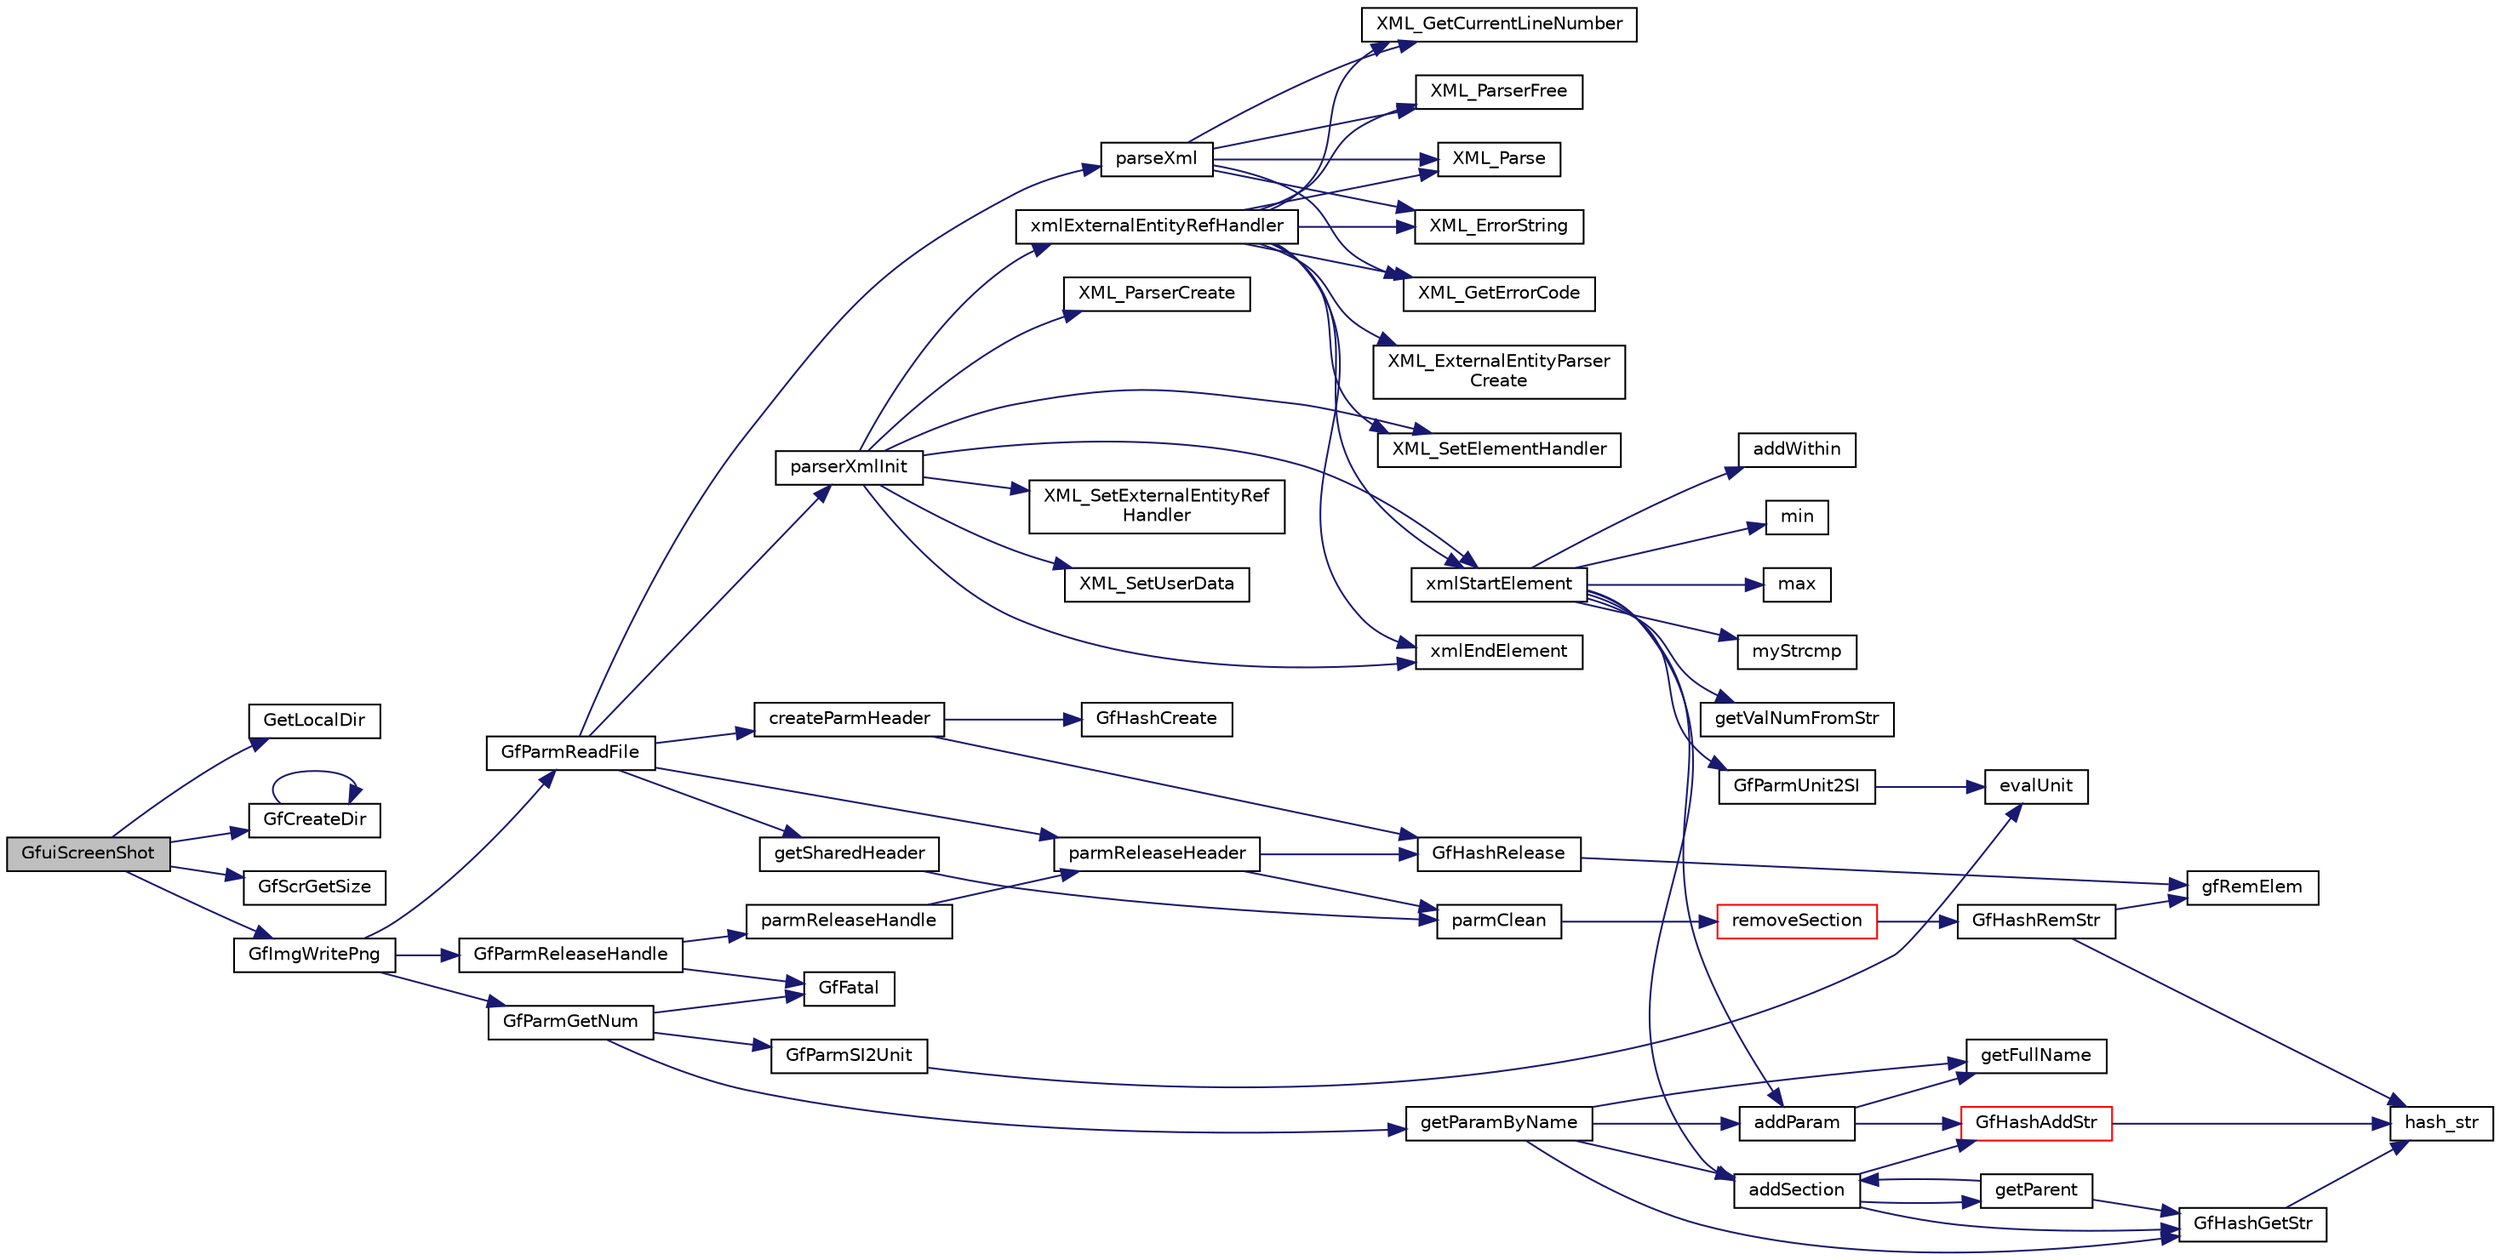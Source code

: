 digraph "GfuiScreenShot"
{
  edge [fontname="Helvetica",fontsize="10",labelfontname="Helvetica",labelfontsize="10"];
  node [fontname="Helvetica",fontsize="10",shape=record];
  rankdir="LR";
  Node1 [label="GfuiScreenShot",height=0.2,width=0.4,color="black", fillcolor="grey75", style="filled", fontcolor="black"];
  Node1 -> Node2 [color="midnightblue",fontsize="10",style="solid",fontname="Helvetica"];
  Node2 [label="GetLocalDir",height=0.2,width=0.4,color="black", fillcolor="white", style="filled",URL="$tgf_8cpp.html#ae34eae3991aacabaf9c64025449d8c87"];
  Node1 -> Node3 [color="midnightblue",fontsize="10",style="solid",fontname="Helvetica"];
  Node3 [label="GfCreateDir",height=0.2,width=0.4,color="black", fillcolor="white", style="filled",URL="$tgf_8cpp.html#a4ace7663701434fc0b5e11711c3a6478",tooltip="Create directory for given path recursively, so all missing parent directories are created as well..."];
  Node3 -> Node3 [color="midnightblue",fontsize="10",style="solid",fontname="Helvetica"];
  Node1 -> Node4 [color="midnightblue",fontsize="10",style="solid",fontname="Helvetica"];
  Node4 [label="GfScrGetSize",height=0.2,width=0.4,color="black", fillcolor="white", style="filled",URL="$group__screen.html#gadcb66ba3f12ba1cb4c98367898c7f432",tooltip="Get the screen and viewport sizes. "];
  Node1 -> Node5 [color="midnightblue",fontsize="10",style="solid",fontname="Helvetica"];
  Node5 [label="GfImgWritePng",height=0.2,width=0.4,color="black", fillcolor="white", style="filled",URL="$group__img.html#gacf644f0b79484199d0c32f63e8e3ed67",tooltip="Write a buffer to a png image on disk. "];
  Node5 -> Node6 [color="midnightblue",fontsize="10",style="solid",fontname="Helvetica"];
  Node6 [label="GfParmReadFile",height=0.2,width=0.4,color="black", fillcolor="white", style="filled",URL="$group__paramsfile.html#ga86fccfc1b5f8abf4ef6546896abd1e4f",tooltip="Read parameter set from file and return handle to parameter set. "];
  Node6 -> Node7 [color="midnightblue",fontsize="10",style="solid",fontname="Helvetica"];
  Node7 [label="getSharedHeader",height=0.2,width=0.4,color="black", fillcolor="white", style="filled",URL="$group__paramshelper.html#ga5935841c26ba851b585d1b06a06b04f9",tooltip="Helper function for looking up parameter sets in the cache. "];
  Node7 -> Node8 [color="midnightblue",fontsize="10",style="solid",fontname="Helvetica"];
  Node8 [label="parmClean",height=0.2,width=0.4,color="black", fillcolor="white", style="filled",URL="$group__paramshelper.html#gaac5f3f388c857d021c431414dc192346",tooltip="Helper function to release the parameter set content. "];
  Node8 -> Node9 [color="midnightblue",fontsize="10",style="solid",fontname="Helvetica"];
  Node9 [label="removeSection",height=0.2,width=0.4,color="red", fillcolor="white", style="filled",URL="$group__paramshelper.html#gac51895ad01bc596f2891d7f1dce31a3b",tooltip="Helper function to remove a section and its contents (subsections, elements). "];
  Node9 -> Node10 [color="midnightblue",fontsize="10",style="solid",fontname="Helvetica"];
  Node10 [label="GfHashRemStr",height=0.2,width=0.4,color="black", fillcolor="white", style="filled",URL="$group__hash.html#gac3be5c7744cd56beaed1632489e56d7d",tooltip="Remove an element with a string key from a hash table. "];
  Node10 -> Node11 [color="midnightblue",fontsize="10",style="solid",fontname="Helvetica"];
  Node11 [label="hash_str",height=0.2,width=0.4,color="black", fillcolor="white", style="filled",URL="$hash_8cpp.html#a54816daefc845f0b3ade33c7243c6b71"];
  Node10 -> Node12 [color="midnightblue",fontsize="10",style="solid",fontname="Helvetica"];
  Node12 [label="gfRemElem",height=0.2,width=0.4,color="black", fillcolor="white", style="filled",URL="$hash_8cpp.html#ad7fbb4bb2471283e27a8104d62d88720",tooltip="Remove a table element. "];
  Node6 -> Node13 [color="midnightblue",fontsize="10",style="solid",fontname="Helvetica"];
  Node13 [label="createParmHeader",height=0.2,width=0.4,color="black", fillcolor="white", style="filled",URL="$group__paramshelper.html#ga51eeeb22e31263d97660ac17f4523059",tooltip="Helper function to create header for parameter set handle. "];
  Node13 -> Node14 [color="midnightblue",fontsize="10",style="solid",fontname="Helvetica"];
  Node14 [label="GfHashCreate",height=0.2,width=0.4,color="black", fillcolor="white", style="filled",URL="$group__hash.html#ga2f9ae7e2ca54b135a6fed903b26a51c3",tooltip="Create a new hash table. "];
  Node13 -> Node15 [color="midnightblue",fontsize="10",style="solid",fontname="Helvetica"];
  Node15 [label="GfHashRelease",height=0.2,width=0.4,color="black", fillcolor="white", style="filled",URL="$group__hash.html#ga7a1013beb031af3ded1251fb41ba0ae2",tooltip="Release a hash table. "];
  Node15 -> Node12 [color="midnightblue",fontsize="10",style="solid",fontname="Helvetica"];
  Node6 -> Node16 [color="midnightblue",fontsize="10",style="solid",fontname="Helvetica"];
  Node16 [label="parserXmlInit",height=0.2,width=0.4,color="black", fillcolor="white", style="filled",URL="$group__paramshelper.html#gac858836123c9b216a1ac07054f1c622e",tooltip="Helper function to set up XML parser in parmHandle. "];
  Node16 -> Node17 [color="midnightblue",fontsize="10",style="solid",fontname="Helvetica"];
  Node17 [label="XML_ParserCreate",height=0.2,width=0.4,color="black", fillcolor="white", style="filled",URL="$xmlparse_8h.html#ade0dde4b0e968d0ca6276f44576e13f7"];
  Node16 -> Node18 [color="midnightblue",fontsize="10",style="solid",fontname="Helvetica"];
  Node18 [label="XML_SetElementHandler",height=0.2,width=0.4,color="black", fillcolor="white", style="filled",URL="$xmlparse_8h.html#a8196f30d3a7d9af1d4ef6d19393670ce"];
  Node16 -> Node19 [color="midnightblue",fontsize="10",style="solid",fontname="Helvetica"];
  Node19 [label="xmlStartElement",height=0.2,width=0.4,color="black", fillcolor="white", style="filled",URL="$group__paramshelper.html#ga45d22a41d2ebfe64d6d62222ce1f799c",tooltip="Helper function to process opening XML elements. "];
  Node19 -> Node20 [color="midnightblue",fontsize="10",style="solid",fontname="Helvetica"];
  Node20 [label="min",height=0.2,width=0.4,color="black", fillcolor="white", style="filled",URL="$_basic_8h.html#a07ea3b7c7ac18b96fd67ba3a6757ceb2"];
  Node19 -> Node21 [color="midnightblue",fontsize="10",style="solid",fontname="Helvetica"];
  Node21 [label="max",height=0.2,width=0.4,color="black", fillcolor="white", style="filled",URL="$_basic_8h.html#a5d2b2bbbf85f9a5ef76ff76cf42a4e69"];
  Node19 -> Node22 [color="midnightblue",fontsize="10",style="solid",fontname="Helvetica"];
  Node22 [label="myStrcmp",height=0.2,width=0.4,color="black", fillcolor="white", style="filled",URL="$params_8cpp.html#abe4e52c180f7f323352a4d231263478c"];
  Node19 -> Node23 [color="midnightblue",fontsize="10",style="solid",fontname="Helvetica"];
  Node23 [label="addSection",height=0.2,width=0.4,color="black", fillcolor="white", style="filled",URL="$group__paramshelper.html#ga56946944d68598d938e65db86ce1221f",tooltip="Helper function to add a section to a parameter set. "];
  Node23 -> Node24 [color="midnightblue",fontsize="10",style="solid",fontname="Helvetica"];
  Node24 [label="GfHashGetStr",height=0.2,width=0.4,color="black", fillcolor="white", style="filled",URL="$group__hash.html#ga4e47f57400b95ab9b6fe918c123fdb26",tooltip="Get the user data associated with a string key. "];
  Node24 -> Node11 [color="midnightblue",fontsize="10",style="solid",fontname="Helvetica"];
  Node23 -> Node25 [color="midnightblue",fontsize="10",style="solid",fontname="Helvetica"];
  Node25 [label="getParent",height=0.2,width=0.4,color="black", fillcolor="white", style="filled",URL="$group__paramshelper.html#ga6d2007ad14ed22efb2237f09c9c2649a",tooltip="Helper function to get (or create if not found) parent section of section given in sectionName..."];
  Node25 -> Node24 [color="midnightblue",fontsize="10",style="solid",fontname="Helvetica"];
  Node25 -> Node23 [color="midnightblue",fontsize="10",style="solid",fontname="Helvetica"];
  Node23 -> Node26 [color="midnightblue",fontsize="10",style="solid",fontname="Helvetica"];
  Node26 [label="GfHashAddStr",height=0.2,width=0.4,color="red", fillcolor="white", style="filled",URL="$group__hash.html#gaa7a49ed4d630a0a86a829bd8f77f75f6",tooltip="Add an element with a string key to a hash table. "];
  Node26 -> Node11 [color="midnightblue",fontsize="10",style="solid",fontname="Helvetica"];
  Node19 -> Node27 [color="midnightblue",fontsize="10",style="solid",fontname="Helvetica"];
  Node27 [label="addParam",height=0.2,width=0.4,color="black", fillcolor="white", style="filled",URL="$group__paramshelper.html#gaf202744654cbc648b47479f30ccc3a8c",tooltip="Helper function to add parameter, does not check for duplicated name. "];
  Node27 -> Node28 [color="midnightblue",fontsize="10",style="solid",fontname="Helvetica"];
  Node28 [label="getFullName",height=0.2,width=0.4,color="black", fillcolor="white", style="filled",URL="$group__paramshelper.html#gaf12253922391ef1139cd12f2a0ffa5ea",tooltip="Helper function to get the full name of a parameter (full name: \"sectionName/paramName\"). "];
  Node27 -> Node26 [color="midnightblue",fontsize="10",style="solid",fontname="Helvetica"];
  Node19 -> Node29 [color="midnightblue",fontsize="10",style="solid",fontname="Helvetica"];
  Node29 [label="getValNumFromStr",height=0.2,width=0.4,color="black", fillcolor="white", style="filled",URL="$group__paramshelper.html#ga3228b857edd4ab506cbc751eff895f77",tooltip="Helper function to parse number. "];
  Node19 -> Node30 [color="midnightblue",fontsize="10",style="solid",fontname="Helvetica"];
  Node30 [label="GfParmUnit2SI",height=0.2,width=0.4,color="black", fillcolor="white", style="filled",URL="$group__paramsdata.html#ga86ff634469b4c8640498bc574735a398",tooltip="Convert a value given in unit to SI. "];
  Node30 -> Node31 [color="midnightblue",fontsize="10",style="solid",fontname="Helvetica"];
  Node31 [label="evalUnit",height=0.2,width=0.4,color="black", fillcolor="white", style="filled",URL="$group__paramshelper.html#ga939d9b995855a1e99d2ed2591692c71d",tooltip="Support function to multiply or divide dest with unit conversion factor. "];
  Node19 -> Node32 [color="midnightblue",fontsize="10",style="solid",fontname="Helvetica"];
  Node32 [label="addWithin",height=0.2,width=0.4,color="black", fillcolor="white", style="filled",URL="$group__paramshelper.html#ga3d4c07b7c028dd4071be3452983b6bab",tooltip="Helper function to add \"within\" options to parameter curParam. "];
  Node16 -> Node33 [color="midnightblue",fontsize="10",style="solid",fontname="Helvetica"];
  Node33 [label="xmlEndElement",height=0.2,width=0.4,color="black", fillcolor="white", style="filled",URL="$group__paramshelper.html#ga48f0e93d727aea78b8dadfb8e859c26d",tooltip="Helper function to process closing XML elements. "];
  Node16 -> Node34 [color="midnightblue",fontsize="10",style="solid",fontname="Helvetica"];
  Node34 [label="XML_SetExternalEntityRef\lHandler",height=0.2,width=0.4,color="black", fillcolor="white", style="filled",URL="$xmlparse_8h.html#a4be35852fe0a42e2f46e990a49b12905"];
  Node16 -> Node35 [color="midnightblue",fontsize="10",style="solid",fontname="Helvetica"];
  Node35 [label="xmlExternalEntityRefHandler",height=0.2,width=0.4,color="black", fillcolor="white", style="filled",URL="$group__paramshelper.html#gab2e26dde18900c30b28d2476878ecdc2",tooltip="Helper function to handle external XML entities (XML referencing over multiple files/URI&#39;s). "];
  Node35 -> Node36 [color="midnightblue",fontsize="10",style="solid",fontname="Helvetica"];
  Node36 [label="XML_ExternalEntityParser\lCreate",height=0.2,width=0.4,color="black", fillcolor="white", style="filled",URL="$xmlparse_8h.html#aa30c62f5e0373916f3d34fcd2996c7f8"];
  Node35 -> Node18 [color="midnightblue",fontsize="10",style="solid",fontname="Helvetica"];
  Node35 -> Node19 [color="midnightblue",fontsize="10",style="solid",fontname="Helvetica"];
  Node35 -> Node33 [color="midnightblue",fontsize="10",style="solid",fontname="Helvetica"];
  Node35 -> Node37 [color="midnightblue",fontsize="10",style="solid",fontname="Helvetica"];
  Node37 [label="XML_Parse",height=0.2,width=0.4,color="black", fillcolor="white", style="filled",URL="$xmlparse_8h.html#aa06dad15892c63db00b52076959824ab"];
  Node35 -> Node38 [color="midnightblue",fontsize="10",style="solid",fontname="Helvetica"];
  Node38 [label="XML_ErrorString",height=0.2,width=0.4,color="black", fillcolor="white", style="filled",URL="$xmlparse_8h.html#ad5096213a0c5e65394c9cce5c378edbe"];
  Node35 -> Node39 [color="midnightblue",fontsize="10",style="solid",fontname="Helvetica"];
  Node39 [label="XML_GetErrorCode",height=0.2,width=0.4,color="black", fillcolor="white", style="filled",URL="$xmlparse_8h.html#a52353f6b74112285d2480e5396de1909"];
  Node35 -> Node40 [color="midnightblue",fontsize="10",style="solid",fontname="Helvetica"];
  Node40 [label="XML_GetCurrentLineNumber",height=0.2,width=0.4,color="black", fillcolor="white", style="filled",URL="$xmlparse_8h.html#af83853fd6e66f9e3da11533240c4225f"];
  Node35 -> Node41 [color="midnightblue",fontsize="10",style="solid",fontname="Helvetica"];
  Node41 [label="XML_ParserFree",height=0.2,width=0.4,color="black", fillcolor="white", style="filled",URL="$xmlparse_8h.html#ad46cb4a3a84d2b767811fc788b7cf90f"];
  Node16 -> Node42 [color="midnightblue",fontsize="10",style="solid",fontname="Helvetica"];
  Node42 [label="XML_SetUserData",height=0.2,width=0.4,color="black", fillcolor="white", style="filled",URL="$xmlparse_8h.html#aa5537176d35f3a2a96f9a56886ea1752"];
  Node6 -> Node43 [color="midnightblue",fontsize="10",style="solid",fontname="Helvetica"];
  Node43 [label="parseXml",height=0.2,width=0.4,color="black", fillcolor="white", style="filled",URL="$group__paramshelper.html#gaf8e1884873dd5449e8fedab60c19e46a",tooltip="Helper function to parse one line of XML. "];
  Node43 -> Node37 [color="midnightblue",fontsize="10",style="solid",fontname="Helvetica"];
  Node43 -> Node38 [color="midnightblue",fontsize="10",style="solid",fontname="Helvetica"];
  Node43 -> Node39 [color="midnightblue",fontsize="10",style="solid",fontname="Helvetica"];
  Node43 -> Node40 [color="midnightblue",fontsize="10",style="solid",fontname="Helvetica"];
  Node43 -> Node41 [color="midnightblue",fontsize="10",style="solid",fontname="Helvetica"];
  Node6 -> Node44 [color="midnightblue",fontsize="10",style="solid",fontname="Helvetica"];
  Node44 [label="parmReleaseHeader",height=0.2,width=0.4,color="black", fillcolor="white", style="filled",URL="$group__paramshelper.html#ga240416a305e2986d5fe269ae7ecc92df",tooltip="Helper function to release the parameter set if the reference counter is 0. "];
  Node44 -> Node8 [color="midnightblue",fontsize="10",style="solid",fontname="Helvetica"];
  Node44 -> Node15 [color="midnightblue",fontsize="10",style="solid",fontname="Helvetica"];
  Node5 -> Node45 [color="midnightblue",fontsize="10",style="solid",fontname="Helvetica"];
  Node45 [label="GfParmGetNum",height=0.2,width=0.4,color="black", fillcolor="white", style="filled",URL="$group__paramsdata.html#ga57d6d6694c94482128c7b7bd6bf0a2e8",tooltip="Get a numerical parameter from the parameter set handle. "];
  Node45 -> Node46 [color="midnightblue",fontsize="10",style="solid",fontname="Helvetica"];
  Node46 [label="GfFatal",height=0.2,width=0.4,color="black", fillcolor="white", style="filled",URL="$tgf_8h.html#a927c58e55400ef72e0e54548b26f973d"];
  Node45 -> Node47 [color="midnightblue",fontsize="10",style="solid",fontname="Helvetica"];
  Node47 [label="getParamByName",height=0.2,width=0.4,color="black", fillcolor="white", style="filled",URL="$group__paramshelper.html#gad76ca407ee6b618e69f80c80aa319d63",tooltip="Helper function to get (or create) a parameter by name. "];
  Node47 -> Node28 [color="midnightblue",fontsize="10",style="solid",fontname="Helvetica"];
  Node47 -> Node24 [color="midnightblue",fontsize="10",style="solid",fontname="Helvetica"];
  Node47 -> Node23 [color="midnightblue",fontsize="10",style="solid",fontname="Helvetica"];
  Node47 -> Node27 [color="midnightblue",fontsize="10",style="solid",fontname="Helvetica"];
  Node45 -> Node48 [color="midnightblue",fontsize="10",style="solid",fontname="Helvetica"];
  Node48 [label="GfParmSI2Unit",height=0.2,width=0.4,color="black", fillcolor="white", style="filled",URL="$group__paramsdata.html#gab24de0cda7e3f9a5ea42be6dd7592a38",tooltip="Convert a value from SI to given unit. "];
  Node48 -> Node31 [color="midnightblue",fontsize="10",style="solid",fontname="Helvetica"];
  Node5 -> Node49 [color="midnightblue",fontsize="10",style="solid",fontname="Helvetica"];
  Node49 [label="GfParmReleaseHandle",height=0.2,width=0.4,color="black", fillcolor="white", style="filled",URL="$group__paramsfile.html#ga1a1597d2697db41bcb9fdb64a6569761",tooltip="Release given parameter set handle parmHandle. "];
  Node49 -> Node46 [color="midnightblue",fontsize="10",style="solid",fontname="Helvetica"];
  Node49 -> Node50 [color="midnightblue",fontsize="10",style="solid",fontname="Helvetica"];
  Node50 [label="parmReleaseHandle",height=0.2,width=0.4,color="black", fillcolor="white", style="filled",URL="$group__paramshelper.html#gaed13d1d94abd7055dcd118e91a857cf8",tooltip="Helper function to release the handle and eventually the referenced parameter set (if the reference c..."];
  Node50 -> Node44 [color="midnightblue",fontsize="10",style="solid",fontname="Helvetica"];
}
